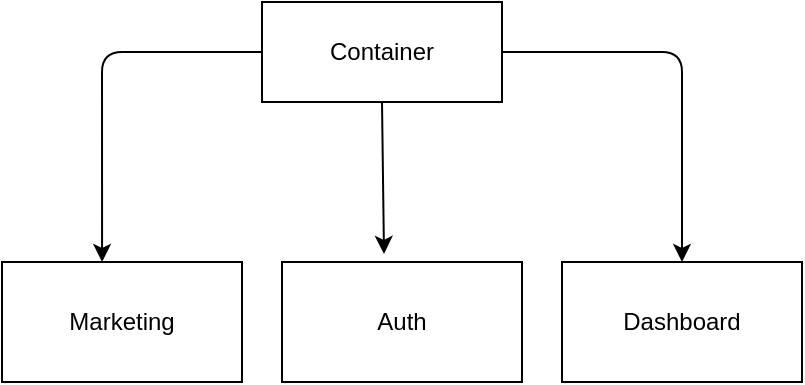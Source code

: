 <mxfile>
    <diagram id="dhzFhPWGsah-aoE3FPF9" name="Page-1">
        <mxGraphModel dx="856" dy="710" grid="1" gridSize="10" guides="1" tooltips="1" connect="1" arrows="1" fold="1" page="1" pageScale="1" pageWidth="827" pageHeight="1169" math="0" shadow="0">
            <root>
                <mxCell id="0"/>
                <mxCell id="1" parent="0"/>
                <mxCell id="7" style="edgeStyle=none;html=1;entryX=0.417;entryY=0;entryDx=0;entryDy=0;entryPerimeter=0;" edge="1" parent="1" source="2" target="4">
                    <mxGeometry relative="1" as="geometry">
                        <Array as="points">
                            <mxPoint x="200" y="345"/>
                        </Array>
                    </mxGeometry>
                </mxCell>
                <mxCell id="8" style="edgeStyle=none;html=1;exitX=0.5;exitY=1;exitDx=0;exitDy=0;entryX=0.425;entryY=-0.067;entryDx=0;entryDy=0;entryPerimeter=0;" edge="1" parent="1" source="2" target="6">
                    <mxGeometry relative="1" as="geometry"/>
                </mxCell>
                <mxCell id="9" style="edgeStyle=none;html=1;entryX=0.5;entryY=0;entryDx=0;entryDy=0;" edge="1" parent="1" source="2" target="3">
                    <mxGeometry relative="1" as="geometry">
                        <Array as="points">
                            <mxPoint x="490" y="345"/>
                        </Array>
                    </mxGeometry>
                </mxCell>
                <mxCell id="2" value="Container" style="whiteSpace=wrap;html=1;" vertex="1" parent="1">
                    <mxGeometry x="280" y="320" width="120" height="50" as="geometry"/>
                </mxCell>
                <mxCell id="3" value="Dashboard" style="whiteSpace=wrap;html=1;" vertex="1" parent="1">
                    <mxGeometry x="430" y="450" width="120" height="60" as="geometry"/>
                </mxCell>
                <mxCell id="4" value="Marketing" style="whiteSpace=wrap;html=1;" vertex="1" parent="1">
                    <mxGeometry x="150" y="450" width="120" height="60" as="geometry"/>
                </mxCell>
                <mxCell id="6" value="Auth" style="whiteSpace=wrap;html=1;" vertex="1" parent="1">
                    <mxGeometry x="290" y="450" width="120" height="60" as="geometry"/>
                </mxCell>
            </root>
        </mxGraphModel>
    </diagram>
</mxfile>